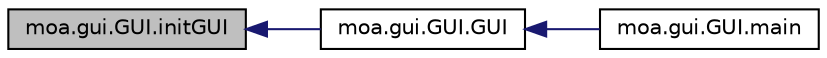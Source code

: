 digraph G
{
  edge [fontname="Helvetica",fontsize="10",labelfontname="Helvetica",labelfontsize="10"];
  node [fontname="Helvetica",fontsize="10",shape=record];
  rankdir=LR;
  Node1 [label="moa.gui.GUI.initGUI",height=0.2,width=0.4,color="black", fillcolor="grey75", style="filled" fontcolor="black"];
  Node1 -> Node2 [dir=back,color="midnightblue",fontsize="10",style="solid",fontname="Helvetica"];
  Node2 [label="moa.gui.GUI.GUI",height=0.2,width=0.4,color="black", fillcolor="white", style="filled",URL="$classmoa_1_1gui_1_1GUI.html#a8bb8936f227cf63ce162cc609f84582d"];
  Node2 -> Node3 [dir=back,color="midnightblue",fontsize="10",style="solid",fontname="Helvetica"];
  Node3 [label="moa.gui.GUI.main",height=0.2,width=0.4,color="black", fillcolor="white", style="filled",URL="$classmoa_1_1gui_1_1GUI.html#ae756d627064562810d8a9170a31e8fb5"];
}
